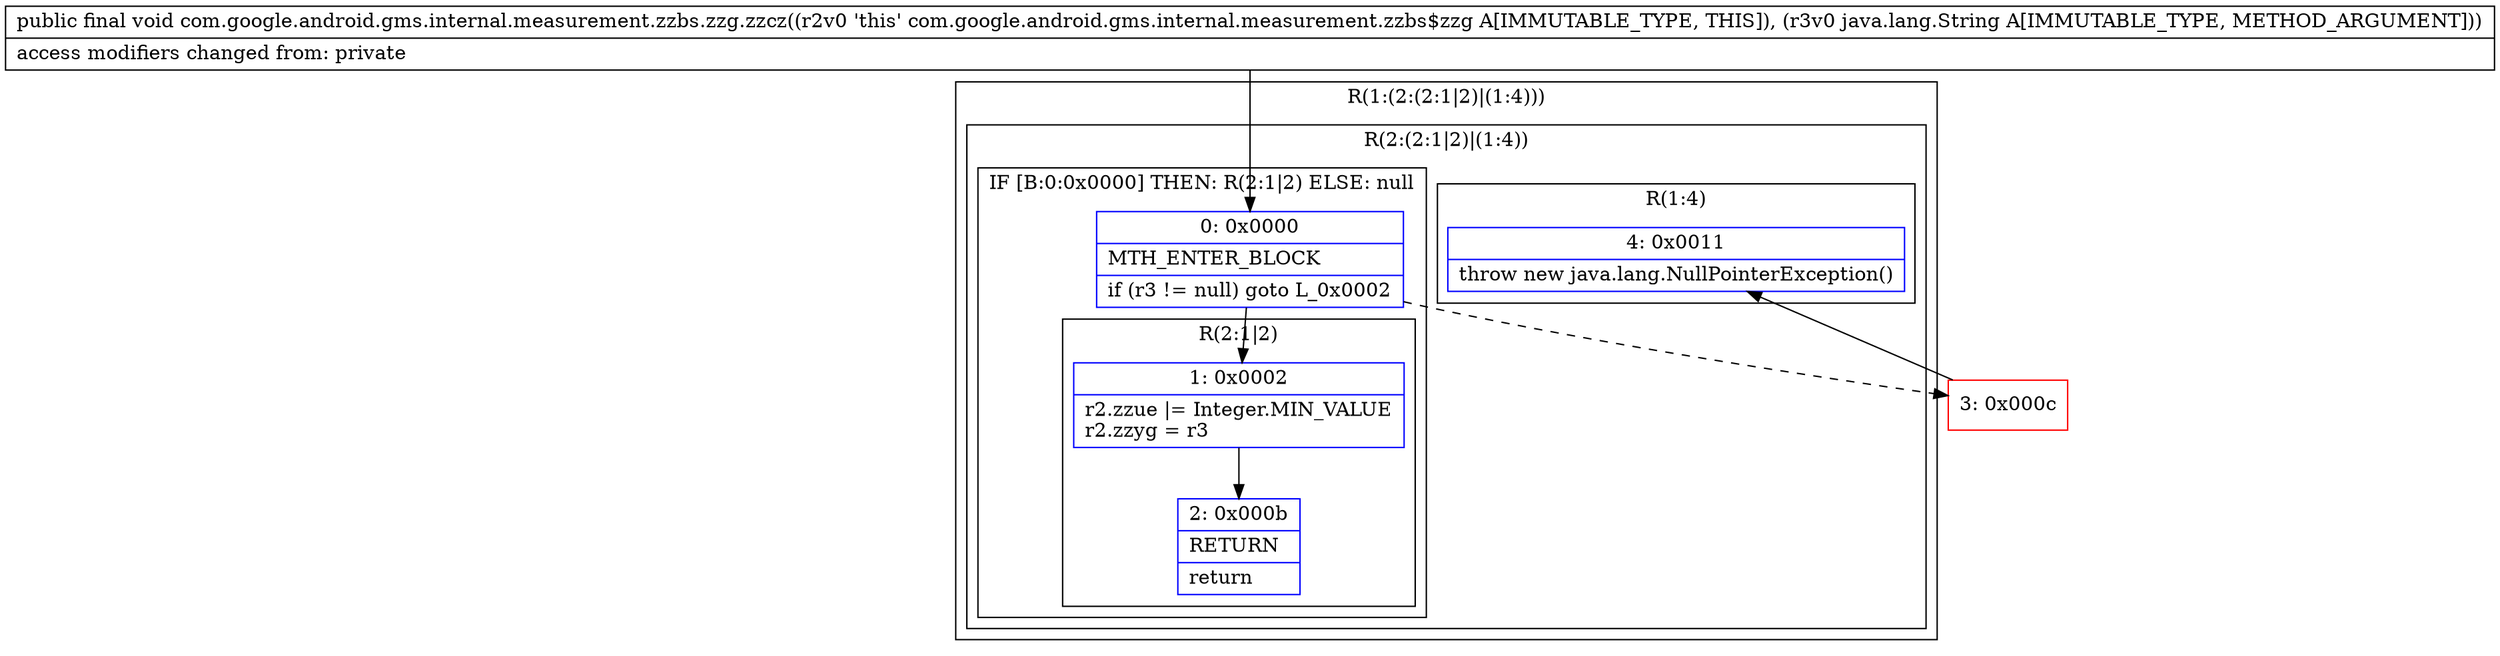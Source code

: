 digraph "CFG forcom.google.android.gms.internal.measurement.zzbs.zzg.zzcz(Ljava\/lang\/String;)V" {
subgraph cluster_Region_1819848139 {
label = "R(1:(2:(2:1|2)|(1:4)))";
node [shape=record,color=blue];
subgraph cluster_Region_524548548 {
label = "R(2:(2:1|2)|(1:4))";
node [shape=record,color=blue];
subgraph cluster_IfRegion_32145307 {
label = "IF [B:0:0x0000] THEN: R(2:1|2) ELSE: null";
node [shape=record,color=blue];
Node_0 [shape=record,label="{0\:\ 0x0000|MTH_ENTER_BLOCK\l|if (r3 != null) goto L_0x0002\l}"];
subgraph cluster_Region_854373782 {
label = "R(2:1|2)";
node [shape=record,color=blue];
Node_1 [shape=record,label="{1\:\ 0x0002|r2.zzue \|= Integer.MIN_VALUE\lr2.zzyg = r3\l}"];
Node_2 [shape=record,label="{2\:\ 0x000b|RETURN\l|return\l}"];
}
}
subgraph cluster_Region_466829557 {
label = "R(1:4)";
node [shape=record,color=blue];
Node_4 [shape=record,label="{4\:\ 0x0011|throw new java.lang.NullPointerException()\l}"];
}
}
}
Node_3 [shape=record,color=red,label="{3\:\ 0x000c}"];
MethodNode[shape=record,label="{public final void com.google.android.gms.internal.measurement.zzbs.zzg.zzcz((r2v0 'this' com.google.android.gms.internal.measurement.zzbs$zzg A[IMMUTABLE_TYPE, THIS]), (r3v0 java.lang.String A[IMMUTABLE_TYPE, METHOD_ARGUMENT]))  | access modifiers changed from: private\l}"];
MethodNode -> Node_0;
Node_0 -> Node_1;
Node_0 -> Node_3[style=dashed];
Node_1 -> Node_2;
Node_3 -> Node_4;
}


